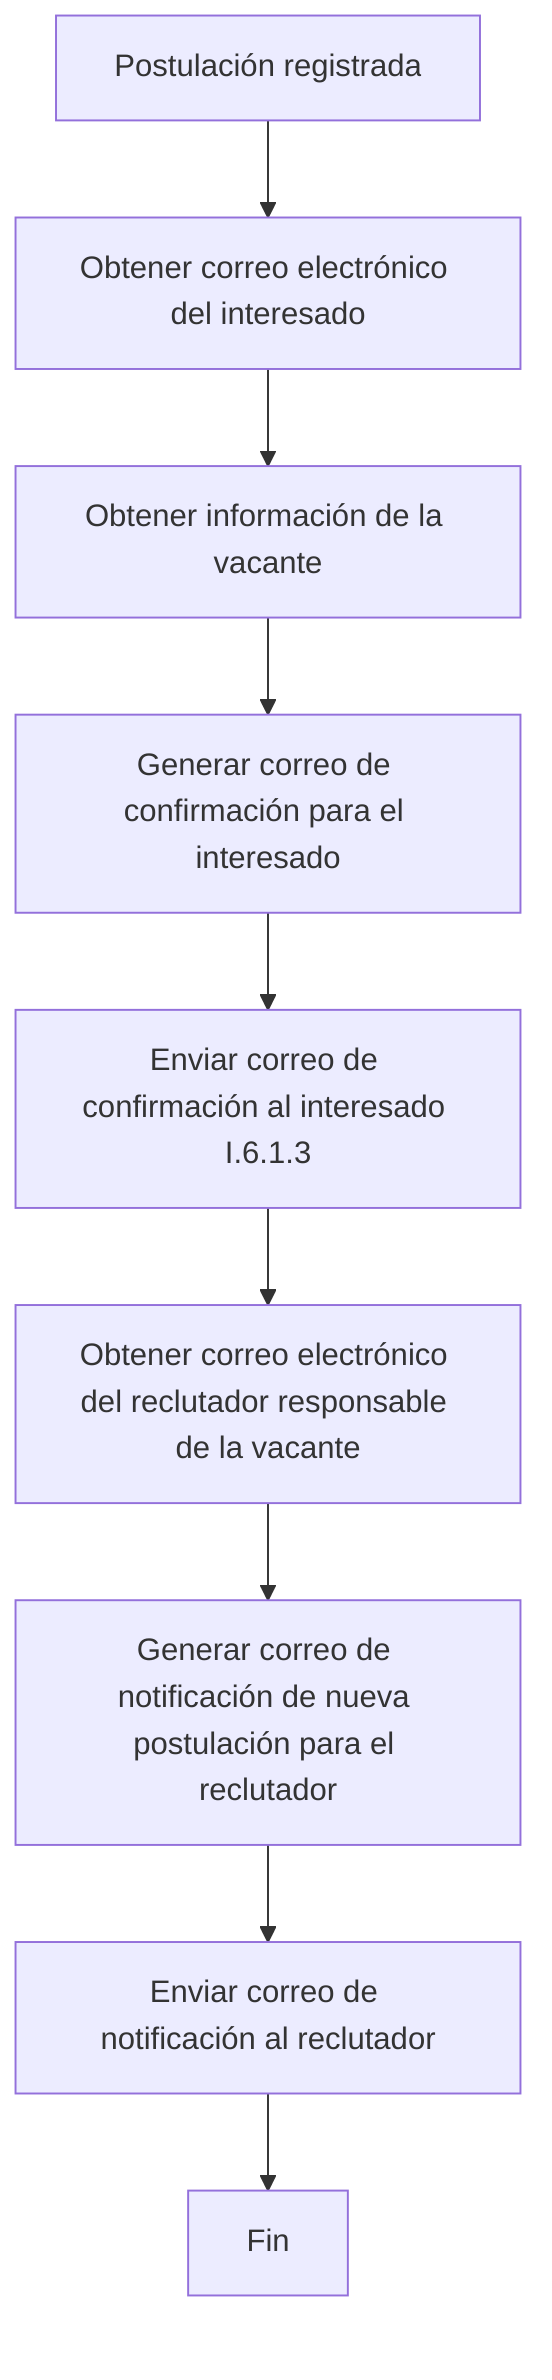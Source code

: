 graph TD
    A[Postulación registrada] --> B[Obtener correo electrónico del interesado];
    B --> C[Obtener información de la vacante];
    C --> D[Generar correo de confirmación para el interesado];
    D --> E[Enviar correo de confirmación al interesado I.6.1.3];
    E --> F[Obtener correo electrónico del reclutador responsable de la vacante];
    F --> G[Generar correo de notificación de nueva postulación para el reclutador];
    G --> H[Enviar correo de notificación al reclutador];
    H --> I[Fin];